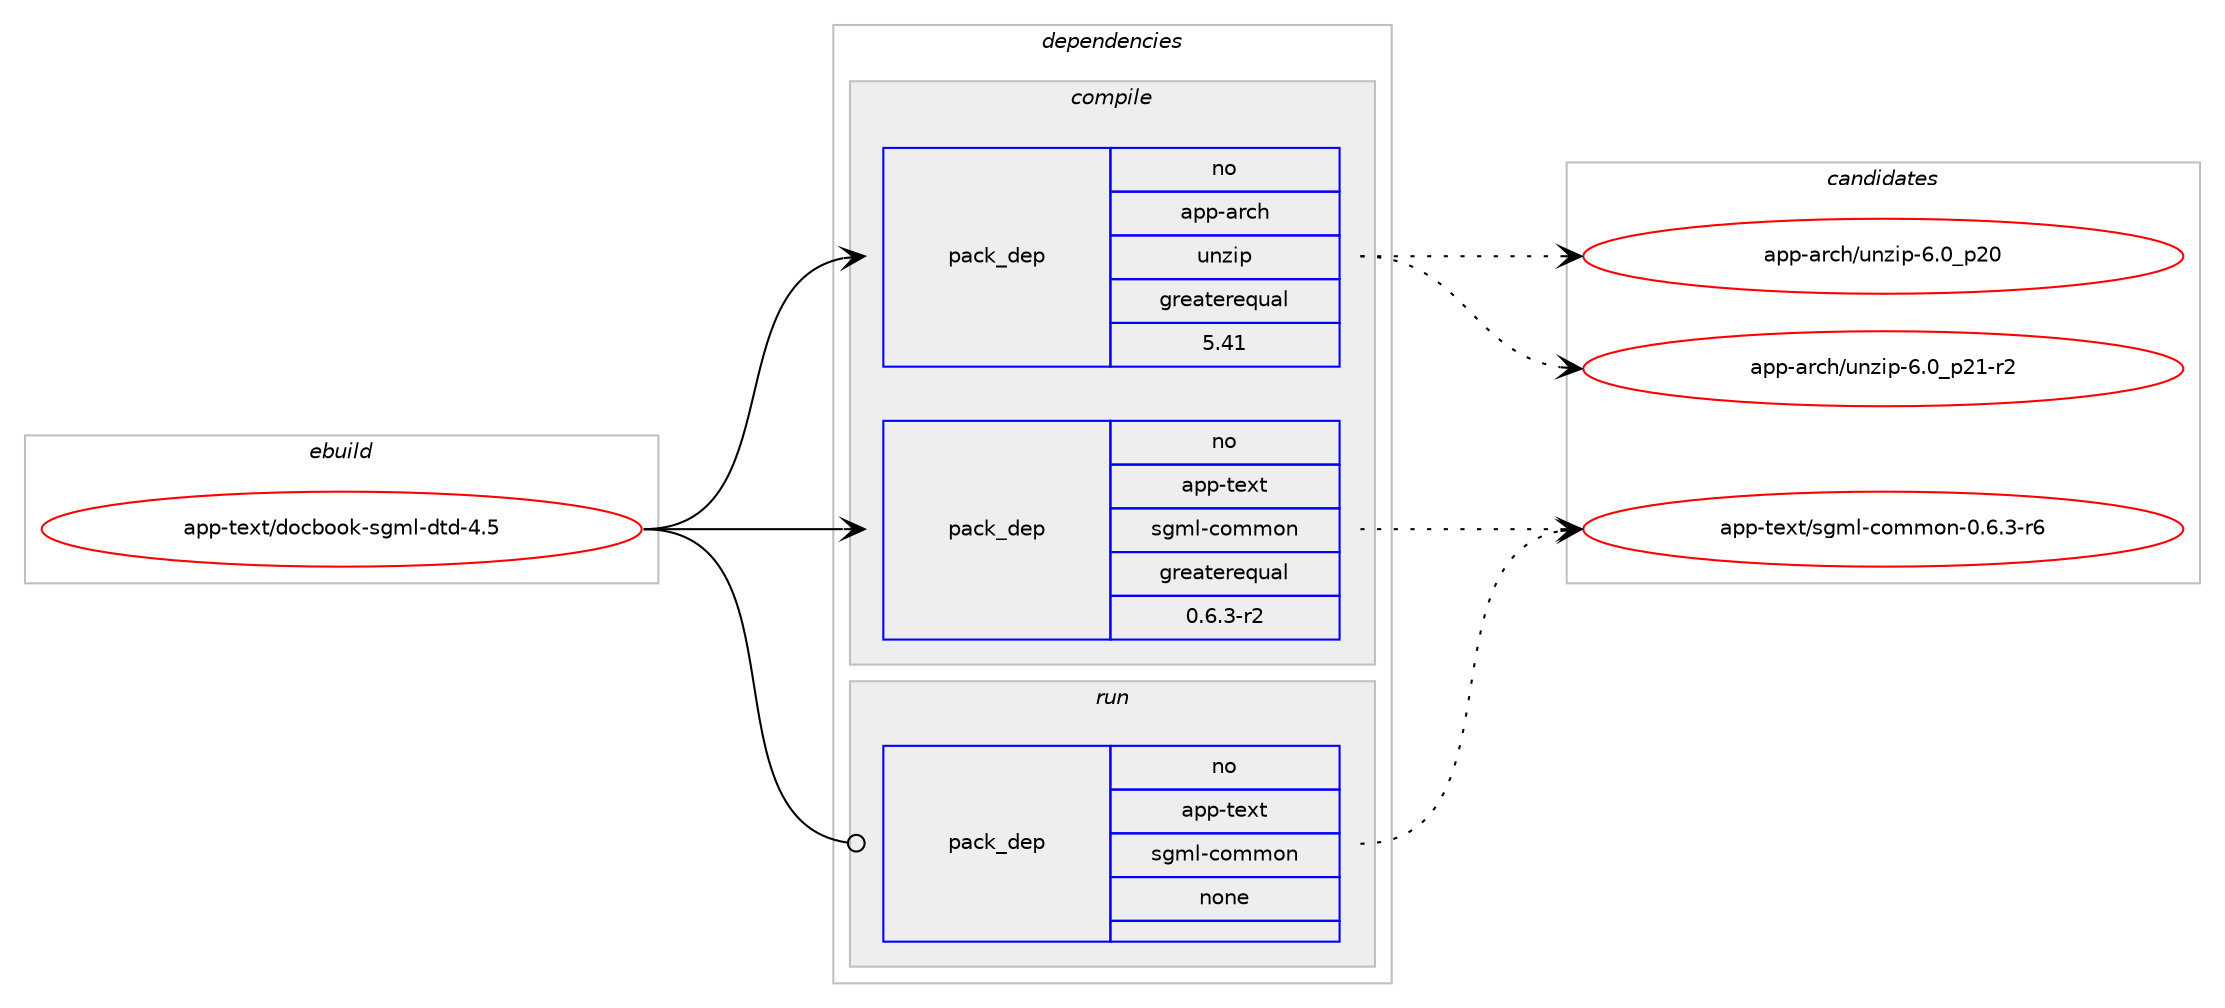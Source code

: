 digraph prolog {

# *************
# Graph options
# *************

newrank=true;
concentrate=true;
compound=true;
graph [rankdir=LR,fontname=Helvetica,fontsize=10,ranksep=1.5];#, ranksep=2.5, nodesep=0.2];
edge  [arrowhead=vee];
node  [fontname=Helvetica,fontsize=10];

# **********
# The ebuild
# **********

subgraph cluster_leftcol {
color=gray;
rank=same;
label=<<i>ebuild</i>>;
id [label="app-text/docbook-sgml-dtd-4.5", color=red, width=4, href="../app-text/docbook-sgml-dtd-4.5.svg"];
}

# ****************
# The dependencies
# ****************

subgraph cluster_midcol {
color=gray;
label=<<i>dependencies</i>>;
subgraph cluster_compile {
fillcolor="#eeeeee";
style=filled;
label=<<i>compile</i>>;
subgraph pack1649 {
dependency2380 [label=<<TABLE BORDER="0" CELLBORDER="1" CELLSPACING="0" CELLPADDING="4" WIDTH="220"><TR><TD ROWSPAN="6" CELLPADDING="30">pack_dep</TD></TR><TR><TD WIDTH="110">no</TD></TR><TR><TD>app-arch</TD></TR><TR><TD>unzip</TD></TR><TR><TD>greaterequal</TD></TR><TR><TD>5.41</TD></TR></TABLE>>, shape=none, color=blue];
}
id:e -> dependency2380:w [weight=20,style="solid",arrowhead="vee"];
subgraph pack1650 {
dependency2381 [label=<<TABLE BORDER="0" CELLBORDER="1" CELLSPACING="0" CELLPADDING="4" WIDTH="220"><TR><TD ROWSPAN="6" CELLPADDING="30">pack_dep</TD></TR><TR><TD WIDTH="110">no</TD></TR><TR><TD>app-text</TD></TR><TR><TD>sgml-common</TD></TR><TR><TD>greaterequal</TD></TR><TR><TD>0.6.3-r2</TD></TR></TABLE>>, shape=none, color=blue];
}
id:e -> dependency2381:w [weight=20,style="solid",arrowhead="vee"];
}
subgraph cluster_compileandrun {
fillcolor="#eeeeee";
style=filled;
label=<<i>compile and run</i>>;
}
subgraph cluster_run {
fillcolor="#eeeeee";
style=filled;
label=<<i>run</i>>;
subgraph pack1651 {
dependency2382 [label=<<TABLE BORDER="0" CELLBORDER="1" CELLSPACING="0" CELLPADDING="4" WIDTH="220"><TR><TD ROWSPAN="6" CELLPADDING="30">pack_dep</TD></TR><TR><TD WIDTH="110">no</TD></TR><TR><TD>app-text</TD></TR><TR><TD>sgml-common</TD></TR><TR><TD>none</TD></TR><TR><TD></TD></TR></TABLE>>, shape=none, color=blue];
}
id:e -> dependency2382:w [weight=20,style="solid",arrowhead="odot"];
}
}

# **************
# The candidates
# **************

subgraph cluster_choices {
rank=same;
color=gray;
label=<<i>candidates</i>>;

subgraph choice1649 {
color=black;
nodesep=1;
choice971121124597114991044711711012210511245544648951125048 [label="app-arch/unzip-6.0_p20", color=red, width=4,href="../app-arch/unzip-6.0_p20.svg"];
choice9711211245971149910447117110122105112455446489511250494511450 [label="app-arch/unzip-6.0_p21-r2", color=red, width=4,href="../app-arch/unzip-6.0_p21-r2.svg"];
dependency2380:e -> choice971121124597114991044711711012210511245544648951125048:w [style=dotted,weight="100"];
dependency2380:e -> choice9711211245971149910447117110122105112455446489511250494511450:w [style=dotted,weight="100"];
}
subgraph choice1650 {
color=black;
nodesep=1;
choice97112112451161011201164711510310910845991111091091111104548465446514511454 [label="app-text/sgml-common-0.6.3-r6", color=red, width=4,href="../app-text/sgml-common-0.6.3-r6.svg"];
dependency2381:e -> choice97112112451161011201164711510310910845991111091091111104548465446514511454:w [style=dotted,weight="100"];
}
subgraph choice1651 {
color=black;
nodesep=1;
choice97112112451161011201164711510310910845991111091091111104548465446514511454 [label="app-text/sgml-common-0.6.3-r6", color=red, width=4,href="../app-text/sgml-common-0.6.3-r6.svg"];
dependency2382:e -> choice97112112451161011201164711510310910845991111091091111104548465446514511454:w [style=dotted,weight="100"];
}
}

}
